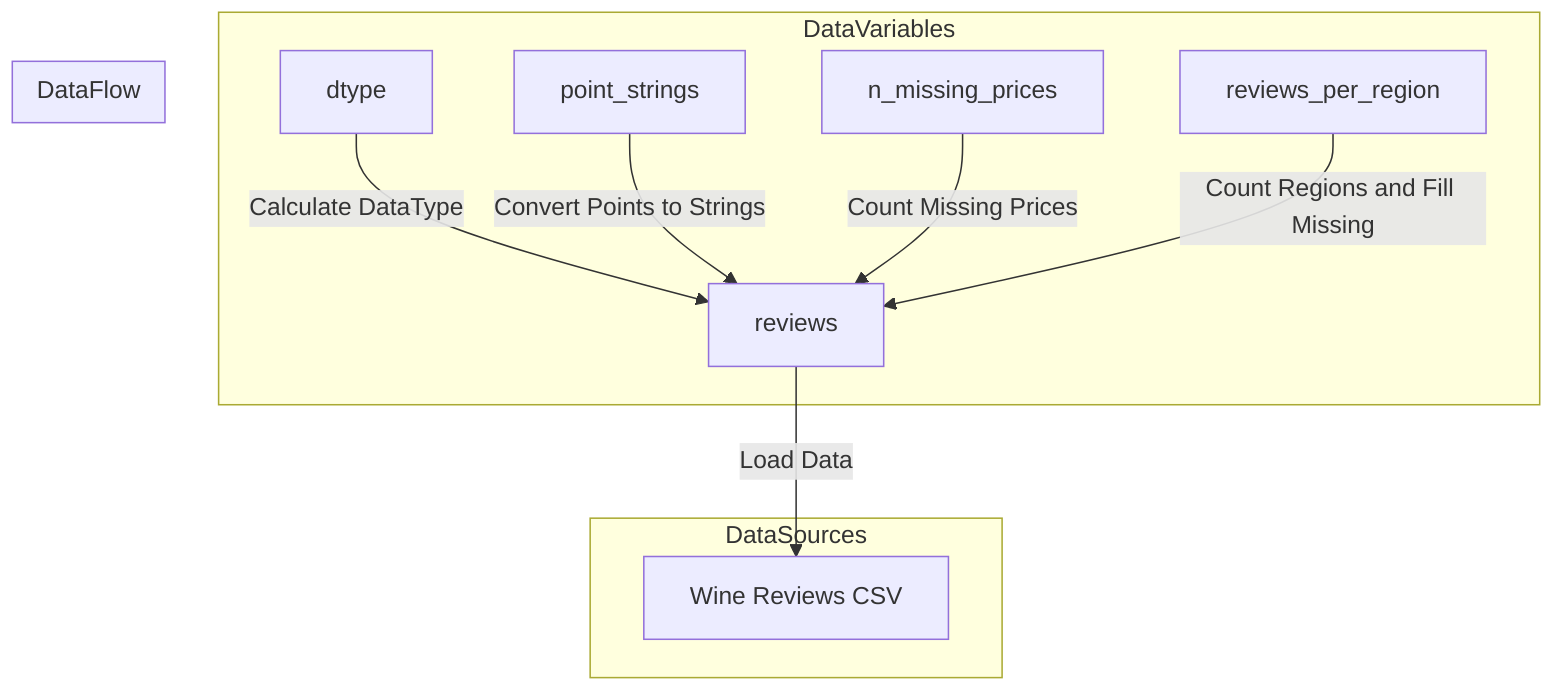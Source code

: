 flowchart TD
    subgraph DataSources
        A[Wine Reviews CSV]
        %% The CSV file containing wine reviews data
    end
    
    subgraph DataVariables
        B[reviews]
        %% DataFrame containing all the wine reviews
        C[dtype]
        %% Data type of the points column in the reviews DataFrame
        D[point_strings]
        %% Series of point values converted to string from the points column
        E[n_missing_prices]
        %% Count of missing values in the price column of reviews DataFrame
        F[reviews_per_region]
        %% Series counting occurrences of wine regions, missing values filled
    end

    subgraph DataFlow
        B --Load Data--> A
        C --Calculate DataType--> B
        D --Convert Points to Strings--> B
        E --Count Missing Prices--> B
        F --Count Regions and Fill Missing--> B
    end